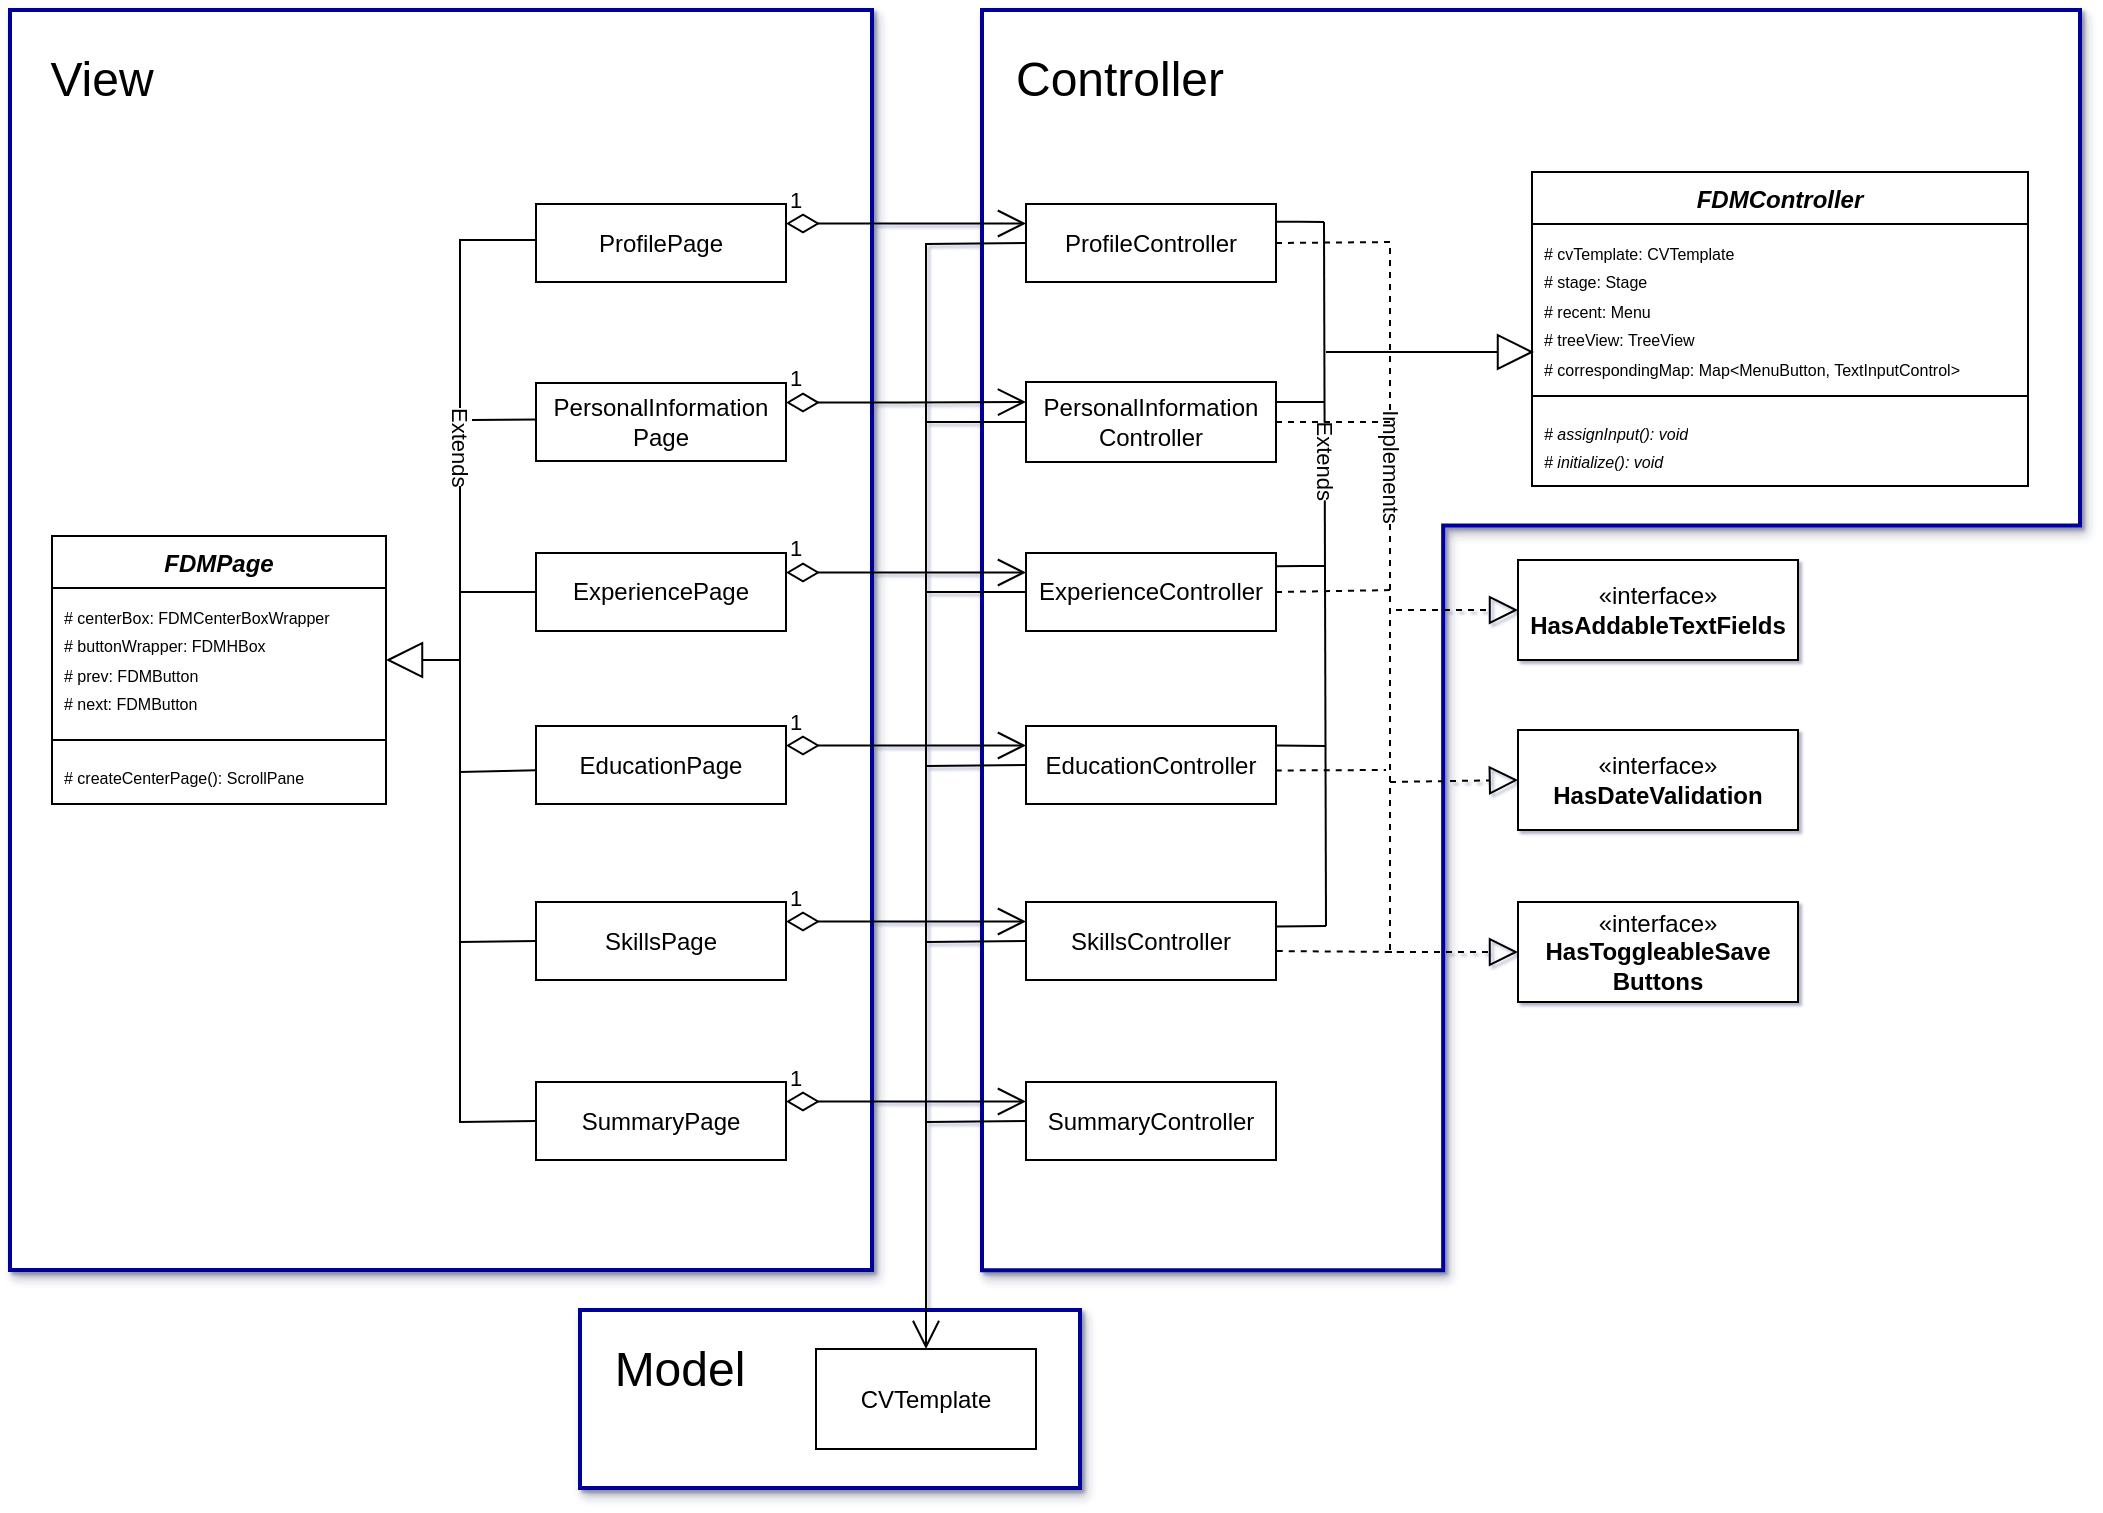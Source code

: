 <mxfile version="24.4.10" type="device">
  <diagram id="R2lEEEUBdFMjLlhIrx00" name="Page-1">
    <mxGraphModel dx="1366" dy="732" grid="0" gridSize="10" guides="1" tooltips="1" connect="1" arrows="1" fold="1" page="1" pageScale="1" pageWidth="1169" pageHeight="827" math="0" shadow="1" extFonts="Permanent Marker^https://fonts.googleapis.com/css?family=Permanent+Marker">
      <root>
        <mxCell id="0" />
        <mxCell id="1" parent="0" />
        <mxCell id="vhcxvKv5DyeP2Y2cLlsE-8" value="" style="rounded=0;whiteSpace=wrap;html=1;strokeColor=#000099;strokeWidth=2;align=center;verticalAlign=top;fontFamily=Helvetica;fontSize=12;fontColor=default;fillColor=default;shadow=1;" parent="1" vertex="1">
          <mxGeometry x="403" y="660" width="250" height="89" as="geometry" />
        </mxCell>
        <mxCell id="vhcxvKv5DyeP2Y2cLlsE-6" value="" style="rounded=0;whiteSpace=wrap;html=1;strokeColor=#000099;strokeWidth=2;align=center;verticalAlign=top;fontFamily=Helvetica;fontSize=12;fontColor=default;fillColor=default;shadow=1;" parent="1" vertex="1">
          <mxGeometry x="118" y="10" width="431" height="630" as="geometry" />
        </mxCell>
        <mxCell id="vhcxvKv5DyeP2Y2cLlsE-2" value="" style="verticalLabelPosition=bottom;verticalAlign=top;html=1;shape=mxgraph.basic.polygon;polyCoords=[[0.25,0],[0.75,0],[1,0],[1,0.36],[0.42,0.36],[0.42,0.88],[0,0.88],[0,0]];polyline=0;strokeWidth=2;strokeColor=#000099;rounded=0;shadow=1;" parent="1" vertex="1">
          <mxGeometry x="604" y="10" width="549" height="716" as="geometry" />
        </mxCell>
        <mxCell id="-9Wgxi1lex53H1lpSd3E-2" value="ProfileController" style="html=1;whiteSpace=wrap;rounded=0;rotation=0;" parent="1" vertex="1">
          <mxGeometry x="626" y="107" width="125" height="39" as="geometry" />
        </mxCell>
        <mxCell id="-9Wgxi1lex53H1lpSd3E-3" value="PersonalInformation&lt;div&gt;Controller&lt;/div&gt;" style="html=1;whiteSpace=wrap;rounded=0;rotation=0;" parent="1" vertex="1">
          <mxGeometry x="626" y="196" width="125" height="40" as="geometry" />
        </mxCell>
        <mxCell id="-9Wgxi1lex53H1lpSd3E-4" value="ExperienceController" style="html=1;whiteSpace=wrap;rounded=0;" parent="1" vertex="1">
          <mxGeometry x="626" y="281.5" width="125" height="39" as="geometry" />
        </mxCell>
        <mxCell id="-9Wgxi1lex53H1lpSd3E-5" value="EducationController" style="html=1;whiteSpace=wrap;rounded=0;rotation=0;" parent="1" vertex="1">
          <mxGeometry x="626" y="368" width="125" height="39" as="geometry" />
        </mxCell>
        <mxCell id="-9Wgxi1lex53H1lpSd3E-6" value="SkillsController" style="html=1;whiteSpace=wrap;rounded=0;rotation=0;" parent="1" vertex="1">
          <mxGeometry x="626" y="456" width="125" height="39" as="geometry" />
        </mxCell>
        <mxCell id="-9Wgxi1lex53H1lpSd3E-7" value="«interface»&lt;br&gt;&lt;b&gt;HasAddableTextFields&lt;/b&gt;" style="html=1;whiteSpace=wrap;rounded=0;" parent="1" vertex="1">
          <mxGeometry x="872" y="285" width="140" height="50" as="geometry" />
        </mxCell>
        <mxCell id="-9Wgxi1lex53H1lpSd3E-8" value="«interface»&lt;br&gt;&lt;b&gt;HasDateValidation&lt;/b&gt;" style="html=1;whiteSpace=wrap;rounded=0;rotation=0;" parent="1" vertex="1">
          <mxGeometry x="872" y="370" width="140" height="50" as="geometry" />
        </mxCell>
        <mxCell id="-9Wgxi1lex53H1lpSd3E-9" value="«interface»&lt;br&gt;&lt;b&gt;HasToggleableSave&lt;/b&gt;&lt;div&gt;&lt;b&gt;Buttons&lt;/b&gt;&lt;/div&gt;" style="html=1;whiteSpace=wrap;rounded=0;rotation=0;" parent="1" vertex="1">
          <mxGeometry x="872" y="456" width="140" height="50" as="geometry" />
        </mxCell>
        <mxCell id="-9Wgxi1lex53H1lpSd3E-10" value="" style="endArrow=block;endSize=16;endFill=0;html=1;rounded=0;entryX=0;entryY=0.5;entryDx=0;entryDy=0;" parent="1" edge="1">
          <mxGeometry width="160" relative="1" as="geometry">
            <mxPoint x="776" y="181" as="sourcePoint" />
            <mxPoint x="880.0" y="181" as="targetPoint" />
          </mxGeometry>
        </mxCell>
        <mxCell id="-9Wgxi1lex53H1lpSd3E-11" value="" style="endArrow=none;html=1;rounded=0;exitX=1.001;exitY=0.226;exitDx=0;exitDy=0;exitPerimeter=0;" parent="1" source="-9Wgxi1lex53H1lpSd3E-2" edge="1">
          <mxGeometry width="50" height="50" relative="1" as="geometry">
            <mxPoint x="580" y="436" as="sourcePoint" />
            <mxPoint x="775" y="116" as="targetPoint" />
          </mxGeometry>
        </mxCell>
        <mxCell id="-9Wgxi1lex53H1lpSd3E-12" value="" style="endArrow=none;html=1;rounded=0;" parent="1" edge="1">
          <mxGeometry width="50" height="50" relative="1" as="geometry">
            <mxPoint x="776" y="468" as="sourcePoint" />
            <mxPoint x="775" y="116" as="targetPoint" />
          </mxGeometry>
        </mxCell>
        <mxCell id="-9Wgxi1lex53H1lpSd3E-13" value="Extends" style="edgeLabel;html=1;align=center;verticalAlign=middle;resizable=0;points=[];flipV=1;flipH=1;rotation=90;rounded=0;" parent="-9Wgxi1lex53H1lpSd3E-12" vertex="1" connectable="0">
          <mxGeometry x="0.325" relative="1" as="geometry">
            <mxPoint as="offset" />
          </mxGeometry>
        </mxCell>
        <mxCell id="-9Wgxi1lex53H1lpSd3E-15" value="" style="endArrow=none;html=1;rounded=0;exitX=1;exitY=0.25;exitDx=0;exitDy=0;" parent="1" source="-9Wgxi1lex53H1lpSd3E-3" edge="1">
          <mxGeometry width="50" height="50" relative="1" as="geometry">
            <mxPoint x="791" y="203" as="sourcePoint" />
            <mxPoint x="775" y="206" as="targetPoint" />
          </mxGeometry>
        </mxCell>
        <mxCell id="-9Wgxi1lex53H1lpSd3E-18" value="" style="endArrow=none;html=1;rounded=0;exitX=1;exitY=0.169;exitDx=0;exitDy=0;exitPerimeter=0;" parent="1" source="-9Wgxi1lex53H1lpSd3E-4" edge="1">
          <mxGeometry width="50" height="50" relative="1" as="geometry">
            <mxPoint x="710" y="333" as="sourcePoint" />
            <mxPoint x="775" y="288" as="targetPoint" />
          </mxGeometry>
        </mxCell>
        <mxCell id="-9Wgxi1lex53H1lpSd3E-19" value="" style="endArrow=none;html=1;rounded=0;exitX=1;exitY=0.25;exitDx=0;exitDy=0;" parent="1" source="-9Wgxi1lex53H1lpSd3E-5" edge="1">
          <mxGeometry width="50" height="50" relative="1" as="geometry">
            <mxPoint x="753" y="413" as="sourcePoint" />
            <mxPoint x="776" y="378" as="targetPoint" />
          </mxGeometry>
        </mxCell>
        <mxCell id="-9Wgxi1lex53H1lpSd3E-20" value="" style="endArrow=block;dashed=1;endFill=0;endSize=12;html=1;rounded=0;entryX=0;entryY=0.5;entryDx=0;entryDy=0;" parent="1" target="-9Wgxi1lex53H1lpSd3E-7" edge="1">
          <mxGeometry width="160" relative="1" as="geometry">
            <mxPoint x="811" y="310" as="sourcePoint" />
            <mxPoint x="773" y="355" as="targetPoint" />
          </mxGeometry>
        </mxCell>
        <mxCell id="-9Wgxi1lex53H1lpSd3E-21" value="" style="endArrow=block;dashed=1;endFill=0;endSize=12;html=1;rounded=0;entryX=0;entryY=0.5;entryDx=0;entryDy=0;" parent="1" target="-9Wgxi1lex53H1lpSd3E-8" edge="1">
          <mxGeometry width="160" relative="1" as="geometry">
            <mxPoint x="808" y="396" as="sourcePoint" />
            <mxPoint x="836" y="355" as="targetPoint" />
          </mxGeometry>
        </mxCell>
        <mxCell id="-9Wgxi1lex53H1lpSd3E-22" value="" style="endArrow=block;dashed=1;endFill=0;endSize=12;html=1;rounded=0;entryX=0;entryY=0.5;entryDx=0;entryDy=0;" parent="1" target="-9Wgxi1lex53H1lpSd3E-9" edge="1">
          <mxGeometry width="160" relative="1" as="geometry">
            <mxPoint x="806" y="481" as="sourcePoint" />
            <mxPoint x="836" y="450" as="targetPoint" />
          </mxGeometry>
        </mxCell>
        <mxCell id="-9Wgxi1lex53H1lpSd3E-23" value="" style="endArrow=none;dashed=1;html=1;rounded=0;exitX=1;exitY=0.5;exitDx=0;exitDy=0;" parent="1" source="-9Wgxi1lex53H1lpSd3E-2" edge="1">
          <mxGeometry width="50" height="50" relative="1" as="geometry">
            <mxPoint x="731" y="284" as="sourcePoint" />
            <mxPoint x="810" y="126" as="targetPoint" />
          </mxGeometry>
        </mxCell>
        <mxCell id="-9Wgxi1lex53H1lpSd3E-24" value="" style="endArrow=none;dashed=1;html=1;rounded=0;" parent="1" edge="1">
          <mxGeometry width="50" height="50" relative="1" as="geometry">
            <mxPoint x="808" y="480" as="sourcePoint" />
            <mxPoint x="808" y="126" as="targetPoint" />
          </mxGeometry>
        </mxCell>
        <mxCell id="-9Wgxi1lex53H1lpSd3E-26" value="Implements" style="edgeLabel;html=1;align=center;verticalAlign=middle;resizable=0;points=[];rotation=90;rounded=0;" parent="-9Wgxi1lex53H1lpSd3E-24" vertex="1" connectable="0">
          <mxGeometry x="0.371" relative="1" as="geometry">
            <mxPoint x="1" as="offset" />
          </mxGeometry>
        </mxCell>
        <mxCell id="-9Wgxi1lex53H1lpSd3E-25" value="" style="endArrow=none;dashed=1;html=1;rounded=0;exitX=1.003;exitY=0.629;exitDx=0;exitDy=0;exitPerimeter=0;" parent="1" source="-9Wgxi1lex53H1lpSd3E-6" edge="1">
          <mxGeometry width="50" height="50" relative="1" as="geometry">
            <mxPoint x="713" y="422" as="sourcePoint" />
            <mxPoint x="813" y="481" as="targetPoint" />
          </mxGeometry>
        </mxCell>
        <mxCell id="-9Wgxi1lex53H1lpSd3E-27" value="" style="endArrow=none;dashed=1;html=1;rounded=0;exitX=1;exitY=0.5;exitDx=0;exitDy=0;" parent="1" source="-9Wgxi1lex53H1lpSd3E-3" edge="1">
          <mxGeometry width="50" height="50" relative="1" as="geometry">
            <mxPoint x="714" y="333" as="sourcePoint" />
            <mxPoint x="811" y="216" as="targetPoint" />
          </mxGeometry>
        </mxCell>
        <mxCell id="-9Wgxi1lex53H1lpSd3E-28" value="" style="endArrow=none;dashed=1;html=1;rounded=0;exitX=1;exitY=0.5;exitDx=0;exitDy=0;" parent="1" source="-9Wgxi1lex53H1lpSd3E-4" edge="1">
          <mxGeometry width="50" height="50" relative="1" as="geometry">
            <mxPoint x="742" y="301" as="sourcePoint" />
            <mxPoint x="811" y="300" as="targetPoint" />
          </mxGeometry>
        </mxCell>
        <mxCell id="-9Wgxi1lex53H1lpSd3E-29" value="" style="endArrow=none;dashed=1;html=1;rounded=0;exitX=0.999;exitY=0.57;exitDx=0;exitDy=0;exitPerimeter=0;" parent="1" source="-9Wgxi1lex53H1lpSd3E-5" edge="1">
          <mxGeometry width="50" height="50" relative="1" as="geometry">
            <mxPoint x="742" y="301" as="sourcePoint" />
            <mxPoint x="806" y="390" as="targetPoint" />
          </mxGeometry>
        </mxCell>
        <mxCell id="-9Wgxi1lex53H1lpSd3E-30" value="CVTemplate" style="html=1;whiteSpace=wrap;rounded=0;" parent="1" vertex="1">
          <mxGeometry x="521" y="679.5" width="110" height="50" as="geometry" />
        </mxCell>
        <mxCell id="-9Wgxi1lex53H1lpSd3E-31" value="ProfilePage" style="html=1;whiteSpace=wrap;rounded=0;rotation=0;" parent="1" vertex="1">
          <mxGeometry x="381" y="107" width="125" height="39" as="geometry" />
        </mxCell>
        <mxCell id="-9Wgxi1lex53H1lpSd3E-32" value="PersonalInformation&lt;div&gt;Page&lt;/div&gt;" style="html=1;whiteSpace=wrap;rounded=0;rotation=0;" parent="1" vertex="1">
          <mxGeometry x="381" y="196.5" width="125" height="39" as="geometry" />
        </mxCell>
        <mxCell id="-9Wgxi1lex53H1lpSd3E-33" value="ExperiencePage" style="html=1;whiteSpace=wrap;rounded=0;rotation=0;" parent="1" vertex="1">
          <mxGeometry x="381" y="281.5" width="125" height="39" as="geometry" />
        </mxCell>
        <mxCell id="-9Wgxi1lex53H1lpSd3E-34" value="EducationPage" style="html=1;whiteSpace=wrap;rounded=0;rotation=0;" parent="1" vertex="1">
          <mxGeometry x="381" y="368" width="125" height="39" as="geometry" />
        </mxCell>
        <mxCell id="-9Wgxi1lex53H1lpSd3E-35" value="SkillsPage" style="html=1;whiteSpace=wrap;rounded=0;rotation=0;" parent="1" vertex="1">
          <mxGeometry x="381" y="456" width="125" height="39" as="geometry" />
        </mxCell>
        <mxCell id="-9Wgxi1lex53H1lpSd3E-36" value="SummaryController" style="html=1;whiteSpace=wrap;rounded=0;rotation=0;" parent="1" vertex="1">
          <mxGeometry x="626" y="546" width="125" height="39" as="geometry" />
        </mxCell>
        <mxCell id="-9Wgxi1lex53H1lpSd3E-37" value="SummaryPage" style="html=1;whiteSpace=wrap;rounded=0;rotation=0;" parent="1" vertex="1">
          <mxGeometry x="381" y="546" width="125" height="39" as="geometry" />
        </mxCell>
        <mxCell id="-9Wgxi1lex53H1lpSd3E-39" value="1" style="endArrow=open;html=1;endSize=12;startArrow=diamondThin;startSize=14;startFill=0;edgeStyle=orthogonalEdgeStyle;align=left;verticalAlign=bottom;rounded=0;exitX=1;exitY=0.25;exitDx=0;exitDy=0;entryX=0;entryY=0.25;entryDx=0;entryDy=0;" parent="1" source="-9Wgxi1lex53H1lpSd3E-31" target="-9Wgxi1lex53H1lpSd3E-2" edge="1">
          <mxGeometry x="-1" y="3" relative="1" as="geometry">
            <mxPoint x="395" y="476" as="sourcePoint" />
            <mxPoint x="555" y="476" as="targetPoint" />
          </mxGeometry>
        </mxCell>
        <mxCell id="-9Wgxi1lex53H1lpSd3E-44" value="1" style="endArrow=open;html=1;endSize=12;startArrow=diamondThin;startSize=14;startFill=0;edgeStyle=orthogonalEdgeStyle;align=left;verticalAlign=bottom;rounded=0;exitX=1;exitY=0.25;exitDx=0;exitDy=0;entryX=0;entryY=0.25;entryDx=0;entryDy=0;" parent="1" source="-9Wgxi1lex53H1lpSd3E-32" target="-9Wgxi1lex53H1lpSd3E-3" edge="1">
          <mxGeometry x="-1" y="3" relative="1" as="geometry">
            <mxPoint x="395" y="315" as="sourcePoint" />
            <mxPoint x="555" y="315" as="targetPoint" />
          </mxGeometry>
        </mxCell>
        <mxCell id="-9Wgxi1lex53H1lpSd3E-45" value="1" style="endArrow=open;html=1;endSize=12;startArrow=diamondThin;startSize=14;startFill=0;edgeStyle=orthogonalEdgeStyle;align=left;verticalAlign=bottom;rounded=0;exitX=1;exitY=0.25;exitDx=0;exitDy=0;entryX=0;entryY=0.25;entryDx=0;entryDy=0;" parent="1" source="-9Wgxi1lex53H1lpSd3E-33" target="-9Wgxi1lex53H1lpSd3E-4" edge="1">
          <mxGeometry x="-1" y="3" relative="1" as="geometry">
            <mxPoint x="423" y="256" as="sourcePoint" />
            <mxPoint x="583" y="256" as="targetPoint" />
          </mxGeometry>
        </mxCell>
        <mxCell id="-9Wgxi1lex53H1lpSd3E-46" value="1" style="endArrow=open;html=1;endSize=12;startArrow=diamondThin;startSize=14;startFill=0;edgeStyle=orthogonalEdgeStyle;align=left;verticalAlign=bottom;rounded=0;exitX=1;exitY=0.25;exitDx=0;exitDy=0;entryX=0;entryY=0.25;entryDx=0;entryDy=0;" parent="1" source="-9Wgxi1lex53H1lpSd3E-34" target="-9Wgxi1lex53H1lpSd3E-5" edge="1">
          <mxGeometry x="-1" y="3" relative="1" as="geometry">
            <mxPoint x="434" y="328" as="sourcePoint" />
            <mxPoint x="594" y="328" as="targetPoint" />
          </mxGeometry>
        </mxCell>
        <mxCell id="-9Wgxi1lex53H1lpSd3E-47" value="1" style="endArrow=open;html=1;endSize=12;startArrow=diamondThin;startSize=14;startFill=0;edgeStyle=orthogonalEdgeStyle;align=left;verticalAlign=bottom;rounded=0;exitX=1;exitY=0.25;exitDx=0;exitDy=0;entryX=0;entryY=0.25;entryDx=0;entryDy=0;" parent="1" source="-9Wgxi1lex53H1lpSd3E-35" target="-9Wgxi1lex53H1lpSd3E-6" edge="1">
          <mxGeometry x="-1" y="3" relative="1" as="geometry">
            <mxPoint x="475" y="398" as="sourcePoint" />
            <mxPoint x="635" y="398" as="targetPoint" />
          </mxGeometry>
        </mxCell>
        <mxCell id="-9Wgxi1lex53H1lpSd3E-48" value="1" style="endArrow=open;html=1;endSize=12;startArrow=diamondThin;startSize=14;startFill=0;edgeStyle=orthogonalEdgeStyle;align=left;verticalAlign=bottom;rounded=0;exitX=1;exitY=0.25;exitDx=0;exitDy=0;entryX=0;entryY=0.25;entryDx=0;entryDy=0;" parent="1" source="-9Wgxi1lex53H1lpSd3E-37" target="-9Wgxi1lex53H1lpSd3E-36" edge="1">
          <mxGeometry x="-1" y="3" relative="1" as="geometry">
            <mxPoint x="473" y="464" as="sourcePoint" />
            <mxPoint x="633" y="464" as="targetPoint" />
          </mxGeometry>
        </mxCell>
        <mxCell id="-9Wgxi1lex53H1lpSd3E-49" value="" style="endArrow=open;endFill=1;endSize=12;html=1;rounded=0;exitX=0;exitY=0.5;exitDx=0;exitDy=0;entryX=0.5;entryY=0;entryDx=0;entryDy=0;" parent="1" source="-9Wgxi1lex53H1lpSd3E-2" target="-9Wgxi1lex53H1lpSd3E-30" edge="1">
          <mxGeometry width="160" relative="1" as="geometry">
            <mxPoint x="437" y="516" as="sourcePoint" />
            <mxPoint x="597" y="516" as="targetPoint" />
            <Array as="points">
              <mxPoint x="576" y="127" />
            </Array>
          </mxGeometry>
        </mxCell>
        <mxCell id="-9Wgxi1lex53H1lpSd3E-50" value="" style="endArrow=none;html=1;rounded=0;entryX=0;entryY=0.5;entryDx=0;entryDy=0;" parent="1" target="-9Wgxi1lex53H1lpSd3E-3" edge="1">
          <mxGeometry width="50" height="50" relative="1" as="geometry">
            <mxPoint x="576" y="216" as="sourcePoint" />
            <mxPoint x="583" y="232" as="targetPoint" />
          </mxGeometry>
        </mxCell>
        <mxCell id="-9Wgxi1lex53H1lpSd3E-51" value="" style="endArrow=none;html=1;rounded=0;entryX=0;entryY=0.5;entryDx=0;entryDy=0;" parent="1" target="-9Wgxi1lex53H1lpSd3E-4" edge="1">
          <mxGeometry width="50" height="50" relative="1" as="geometry">
            <mxPoint x="576" y="301" as="sourcePoint" />
            <mxPoint x="584" y="279" as="targetPoint" />
          </mxGeometry>
        </mxCell>
        <mxCell id="-9Wgxi1lex53H1lpSd3E-52" value="" style="endArrow=none;html=1;rounded=0;entryX=0;entryY=0.5;entryDx=0;entryDy=0;" parent="1" target="-9Wgxi1lex53H1lpSd3E-5" edge="1">
          <mxGeometry width="50" height="50" relative="1" as="geometry">
            <mxPoint x="576" y="388" as="sourcePoint" />
            <mxPoint x="594" y="381" as="targetPoint" />
          </mxGeometry>
        </mxCell>
        <mxCell id="-9Wgxi1lex53H1lpSd3E-53" value="" style="endArrow=none;html=1;rounded=0;entryX=0;entryY=0.5;entryDx=0;entryDy=0;" parent="1" target="-9Wgxi1lex53H1lpSd3E-6" edge="1">
          <mxGeometry width="50" height="50" relative="1" as="geometry">
            <mxPoint x="576" y="476" as="sourcePoint" />
            <mxPoint x="607" y="450" as="targetPoint" />
          </mxGeometry>
        </mxCell>
        <mxCell id="-9Wgxi1lex53H1lpSd3E-54" value="" style="endArrow=none;html=1;rounded=0;entryX=0;entryY=0.5;entryDx=0;entryDy=0;" parent="1" target="-9Wgxi1lex53H1lpSd3E-36" edge="1">
          <mxGeometry width="50" height="50" relative="1" as="geometry">
            <mxPoint x="576" y="566" as="sourcePoint" />
            <mxPoint x="607" y="584" as="targetPoint" />
          </mxGeometry>
        </mxCell>
        <mxCell id="-9Wgxi1lex53H1lpSd3E-60" value="Extends" style="endArrow=block;endSize=16;endFill=0;html=1;rounded=0;exitX=-0.002;exitY=0.46;exitDx=0;exitDy=0;entryX=1;entryY=0.5;entryDx=0;entryDy=0;textDirection=vertical-rl;exitPerimeter=0;" parent="1" source="-9Wgxi1lex53H1lpSd3E-31" target="-9Wgxi1lex53H1lpSd3E-66" edge="1">
          <mxGeometry x="-0.014" y="-1" width="160" relative="1" as="geometry">
            <mxPoint x="271" y="373" as="sourcePoint" />
            <mxPoint x="312" y="335.0" as="targetPoint" />
            <Array as="points">
              <mxPoint x="343" y="125" />
              <mxPoint x="343" y="335" />
            </Array>
            <mxPoint as="offset" />
          </mxGeometry>
        </mxCell>
        <mxCell id="-9Wgxi1lex53H1lpSd3E-61" value="" style="endArrow=none;html=1;rounded=0;exitX=0;exitY=0.5;exitDx=0;exitDy=0;" parent="1" source="-9Wgxi1lex53H1lpSd3E-33" edge="1">
          <mxGeometry width="50" height="50" relative="1" as="geometry">
            <mxPoint x="384" y="392" as="sourcePoint" />
            <mxPoint x="343" y="301" as="targetPoint" />
          </mxGeometry>
        </mxCell>
        <mxCell id="-9Wgxi1lex53H1lpSd3E-62" value="" style="endArrow=none;html=1;rounded=0;entryX=0.002;entryY=0.568;entryDx=0;entryDy=0;entryPerimeter=0;" parent="1" target="-9Wgxi1lex53H1lpSd3E-34" edge="1">
          <mxGeometry width="50" height="50" relative="1" as="geometry">
            <mxPoint x="343" y="335" as="sourcePoint" />
            <mxPoint x="445" y="335" as="targetPoint" />
            <Array as="points">
              <mxPoint x="343" y="391" />
            </Array>
          </mxGeometry>
        </mxCell>
        <mxCell id="-9Wgxi1lex53H1lpSd3E-63" value="" style="endArrow=none;html=1;rounded=0;entryX=0;entryY=0.5;entryDx=0;entryDy=0;" parent="1" target="-9Wgxi1lex53H1lpSd3E-35" edge="1">
          <mxGeometry width="50" height="50" relative="1" as="geometry">
            <mxPoint x="343" y="391" as="sourcePoint" />
            <mxPoint x="404" y="373" as="targetPoint" />
            <Array as="points">
              <mxPoint x="343" y="476" />
            </Array>
          </mxGeometry>
        </mxCell>
        <mxCell id="-9Wgxi1lex53H1lpSd3E-64" value="" style="endArrow=none;html=1;rounded=0;entryX=0;entryY=0.5;entryDx=0;entryDy=0;" parent="1" target="-9Wgxi1lex53H1lpSd3E-37" edge="1">
          <mxGeometry width="50" height="50" relative="1" as="geometry">
            <mxPoint x="343" y="476" as="sourcePoint" />
            <mxPoint x="412" y="468" as="targetPoint" />
            <Array as="points">
              <mxPoint x="343" y="566" />
            </Array>
          </mxGeometry>
        </mxCell>
        <mxCell id="-9Wgxi1lex53H1lpSd3E-65" value="&lt;i&gt;FDMPage&lt;/i&gt;" style="swimlane;fontStyle=1;align=center;verticalAlign=top;childLayout=stackLayout;horizontal=1;startSize=26;horizontalStack=0;resizeParent=1;resizeParentMax=0;resizeLast=0;collapsible=1;marginBottom=0;whiteSpace=wrap;html=1;rounded=0;" parent="1" vertex="1">
          <mxGeometry x="139" y="273" width="167" height="134" as="geometry" />
        </mxCell>
        <mxCell id="-9Wgxi1lex53H1lpSd3E-66" value="&lt;font style=&quot;font-size: 8px;&quot;&gt;# centerBox:&amp;nbsp;&lt;/font&gt;&lt;span style=&quot;font-size: 8px;&quot;&gt;FDMCenterBoxWrapper&lt;/span&gt;&lt;div&gt;&lt;span style=&quot;font-size: 8px;&quot;&gt;# buttonWrapper: FDMHBox&lt;/span&gt;&lt;/div&gt;&lt;div&gt;&lt;span style=&quot;font-size: 8px;&quot;&gt;# prev: FDMButton&lt;/span&gt;&lt;/div&gt;&lt;div&gt;&lt;span style=&quot;font-size: 8px;&quot;&gt;# next: FDMButton&lt;/span&gt;&lt;/div&gt;&lt;div&gt;&lt;span style=&quot;font-size: 8px;&quot;&gt;&lt;br&gt;&lt;/span&gt;&lt;/div&gt;" style="text;strokeColor=none;fillColor=none;align=left;verticalAlign=top;spacingLeft=4;spacingRight=4;overflow=hidden;rotatable=0;points=[[0,0.5],[1,0.5]];portConstraint=eastwest;whiteSpace=wrap;html=1;rounded=0;" parent="-9Wgxi1lex53H1lpSd3E-65" vertex="1">
          <mxGeometry y="26" width="167" height="72" as="geometry" />
        </mxCell>
        <mxCell id="-9Wgxi1lex53H1lpSd3E-67" value="" style="line;strokeWidth=1;fillColor=none;align=left;verticalAlign=middle;spacingTop=-1;spacingLeft=3;spacingRight=3;rotatable=0;labelPosition=right;points=[];portConstraint=eastwest;strokeColor=inherit;rounded=0;" parent="-9Wgxi1lex53H1lpSd3E-65" vertex="1">
          <mxGeometry y="98" width="167" height="8" as="geometry" />
        </mxCell>
        <mxCell id="-9Wgxi1lex53H1lpSd3E-68" value="&lt;font style=&quot;font-size: 8px;&quot;&gt;# createCenterPage(): ScrollPane&lt;/font&gt;" style="text;strokeColor=none;fillColor=none;align=left;verticalAlign=top;spacingLeft=4;spacingRight=4;overflow=hidden;rotatable=0;points=[[0,0.5],[1,0.5]];portConstraint=eastwest;whiteSpace=wrap;html=1;rounded=0;" parent="-9Wgxi1lex53H1lpSd3E-65" vertex="1">
          <mxGeometry y="106" width="167" height="28" as="geometry" />
        </mxCell>
        <mxCell id="-9Wgxi1lex53H1lpSd3E-69" value="&lt;i&gt;FDMController&lt;/i&gt;" style="swimlane;fontStyle=1;align=center;verticalAlign=top;childLayout=stackLayout;horizontal=1;startSize=26;horizontalStack=0;resizeParent=1;resizeParentMax=0;resizeLast=0;collapsible=1;marginBottom=0;whiteSpace=wrap;html=1;rounded=0;" parent="1" vertex="1">
          <mxGeometry x="879" y="91" width="248" height="157" as="geometry" />
        </mxCell>
        <mxCell id="-9Wgxi1lex53H1lpSd3E-70" value="&lt;font style=&quot;font-size: 8px;&quot;&gt;# cvTemplate: CVTemplate&lt;/font&gt;&lt;div&gt;&lt;font style=&quot;font-size: 8px;&quot;&gt;# stage: Stage&lt;/font&gt;&lt;/div&gt;&lt;div&gt;&lt;font style=&quot;font-size: 8px;&quot;&gt;# recent: Menu&lt;/font&gt;&lt;/div&gt;&lt;div&gt;&lt;font style=&quot;font-size: 8px;&quot;&gt;# treeView: TreeView&lt;/font&gt;&lt;/div&gt;&lt;div&gt;&lt;font style=&quot;font-size: 8px;&quot;&gt;# correspondingMap:&amp;nbsp;&lt;/font&gt;&lt;span style=&quot;font-size: 8px; background-color: initial;&quot;&gt;Map&amp;lt;MenuButton, TextInputControl&amp;gt;&lt;/span&gt;&lt;/div&gt;" style="text;strokeColor=none;fillColor=none;align=left;verticalAlign=top;spacingLeft=4;spacingRight=4;overflow=hidden;rotatable=0;points=[[0,0.5],[1,0.5]];portConstraint=eastwest;whiteSpace=wrap;html=1;rounded=0;" parent="-9Wgxi1lex53H1lpSd3E-69" vertex="1">
          <mxGeometry y="26" width="248" height="82" as="geometry" />
        </mxCell>
        <mxCell id="-9Wgxi1lex53H1lpSd3E-71" value="" style="line;strokeWidth=1;fillColor=none;align=left;verticalAlign=middle;spacingTop=-1;spacingLeft=3;spacingRight=3;rotatable=0;labelPosition=right;points=[];portConstraint=eastwest;strokeColor=inherit;rounded=0;" parent="-9Wgxi1lex53H1lpSd3E-69" vertex="1">
          <mxGeometry y="108" width="248" height="8" as="geometry" />
        </mxCell>
        <mxCell id="-9Wgxi1lex53H1lpSd3E-72" value="&lt;i&gt;&lt;font style=&quot;font-size: 8px;&quot;&gt;# assignInput(): void&lt;/font&gt;&lt;/i&gt;&lt;div&gt;&lt;i&gt;&lt;font style=&quot;font-size: 8px;&quot;&gt;# initialize(): void&lt;/font&gt;&lt;/i&gt;&lt;/div&gt;&lt;div&gt;&lt;i&gt;&lt;font style=&quot;font-size: 8px;&quot;&gt;&lt;br&gt;&lt;/font&gt;&lt;/i&gt;&lt;/div&gt;" style="text;strokeColor=none;fillColor=none;align=left;verticalAlign=top;spacingLeft=4;spacingRight=4;overflow=hidden;rotatable=0;points=[[0,0.5],[1,0.5]];portConstraint=eastwest;whiteSpace=wrap;html=1;rounded=0;" parent="-9Wgxi1lex53H1lpSd3E-69" vertex="1">
          <mxGeometry y="116" width="248" height="41" as="geometry" />
        </mxCell>
        <mxCell id="vhcxvKv5DyeP2Y2cLlsE-5" value="Controller" style="text;html=1;align=center;verticalAlign=middle;whiteSpace=wrap;rounded=0;fontSize=24;" parent="1" vertex="1">
          <mxGeometry x="643" y="30" width="60" height="30" as="geometry" />
        </mxCell>
        <mxCell id="vhcxvKv5DyeP2Y2cLlsE-7" value="View" style="text;html=1;align=center;verticalAlign=middle;whiteSpace=wrap;rounded=0;fontSize=24;" parent="1" vertex="1">
          <mxGeometry x="134" y="30" width="60" height="30" as="geometry" />
        </mxCell>
        <mxCell id="vhcxvKv5DyeP2Y2cLlsE-9" value="Model" style="text;html=1;align=center;verticalAlign=middle;whiteSpace=wrap;rounded=0;fontSize=24;" parent="1" vertex="1">
          <mxGeometry x="423" y="675" width="60" height="30" as="geometry" />
        </mxCell>
        <mxCell id="LvBIvQiqdwt3Le4MK1K3-3" value="" style="endArrow=none;html=1;rounded=0;exitX=1;exitY=0.314;exitDx=0;exitDy=0;exitPerimeter=0;" edge="1" parent="1" source="-9Wgxi1lex53H1lpSd3E-6">
          <mxGeometry width="50" height="50" relative="1" as="geometry">
            <mxPoint x="773" y="522" as="sourcePoint" />
            <mxPoint x="776" y="468" as="targetPoint" />
          </mxGeometry>
        </mxCell>
        <mxCell id="LvBIvQiqdwt3Le4MK1K3-4" value="" style="endArrow=none;html=1;rounded=0;entryX=0.004;entryY=0.468;entryDx=0;entryDy=0;entryPerimeter=0;" edge="1" parent="1" target="-9Wgxi1lex53H1lpSd3E-32">
          <mxGeometry width="50" height="50" relative="1" as="geometry">
            <mxPoint x="349" y="215" as="sourcePoint" />
            <mxPoint x="410" y="193" as="targetPoint" />
          </mxGeometry>
        </mxCell>
      </root>
    </mxGraphModel>
  </diagram>
</mxfile>
